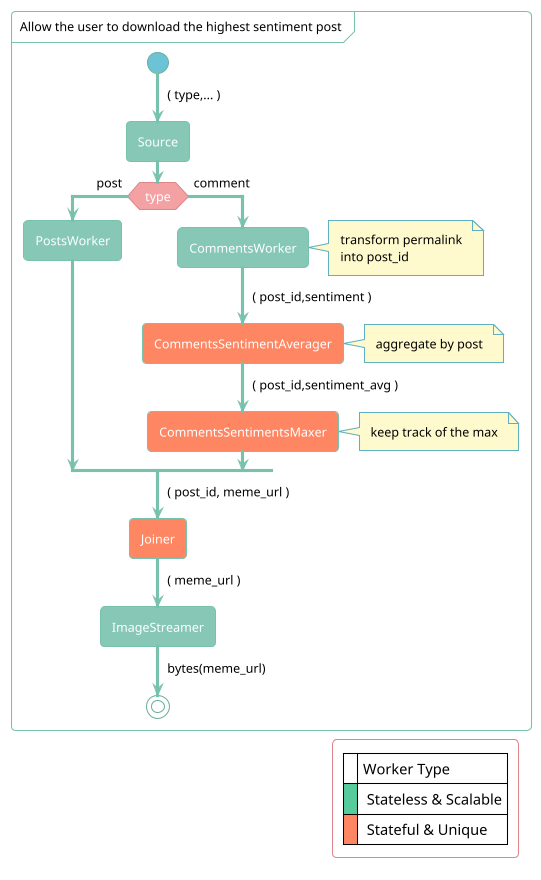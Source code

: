 @startuml
!theme minty

skinparam PartitionFontColor black
skinparam LegendFontColor black
skinparam ArrowFontColor black
skinparam NoteBackgroundColor lemonchiffon
skinparam NoteFontColor black
skinparam backgroundColor white
skinparam ConditionEndStyle hline

partition "Allow the user to download the highest sentiment post" {
  start
  -> ( type,... );
  :Source;
  if (type) then (post)
    :PostsWorker;
    -> ( post_id,meme_url );
  else (comment)
    :CommentsWorker;
    note right
      transform permalink
      into post_id
    endnote
    -> ( post_id,sentiment );
    #ff8662 :CommentsSentimentAverager;
    note right
      aggregate by post
    endnote
    -> ( post_id,sentiment_avg );
    #ff8662 :CommentsSentimentsMaxer;
    note right
      keep track of the max
    endnote
  endif
  -> ( post_id, meme_url );
  #ff8662 :Joiner;
  -> ( meme_url );
  :ImageStreamer;
  -> bytes(meme_url);
  stop

  legend bottom right
      |= |Worker Type|
      |<#56cc9d>| Stateless & Scalable|
      |<#ff8662>| Stateful & Unique|
  endlegend
}

@enduml


